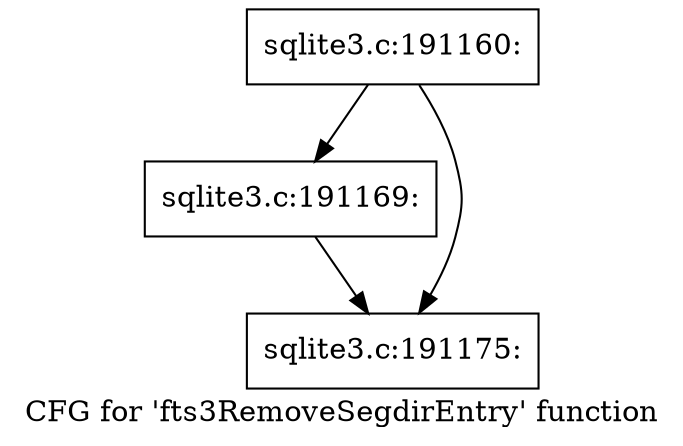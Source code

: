 digraph "CFG for 'fts3RemoveSegdirEntry' function" {
	label="CFG for 'fts3RemoveSegdirEntry' function";

	Node0x55c0fb1cc9f0 [shape=record,label="{sqlite3.c:191160:}"];
	Node0x55c0fb1cc9f0 -> Node0x55c0fb1dec90;
	Node0x55c0fb1cc9f0 -> Node0x55c0fb1dece0;
	Node0x55c0fb1dec90 [shape=record,label="{sqlite3.c:191169:}"];
	Node0x55c0fb1dec90 -> Node0x55c0fb1dece0;
	Node0x55c0fb1dece0 [shape=record,label="{sqlite3.c:191175:}"];
}

